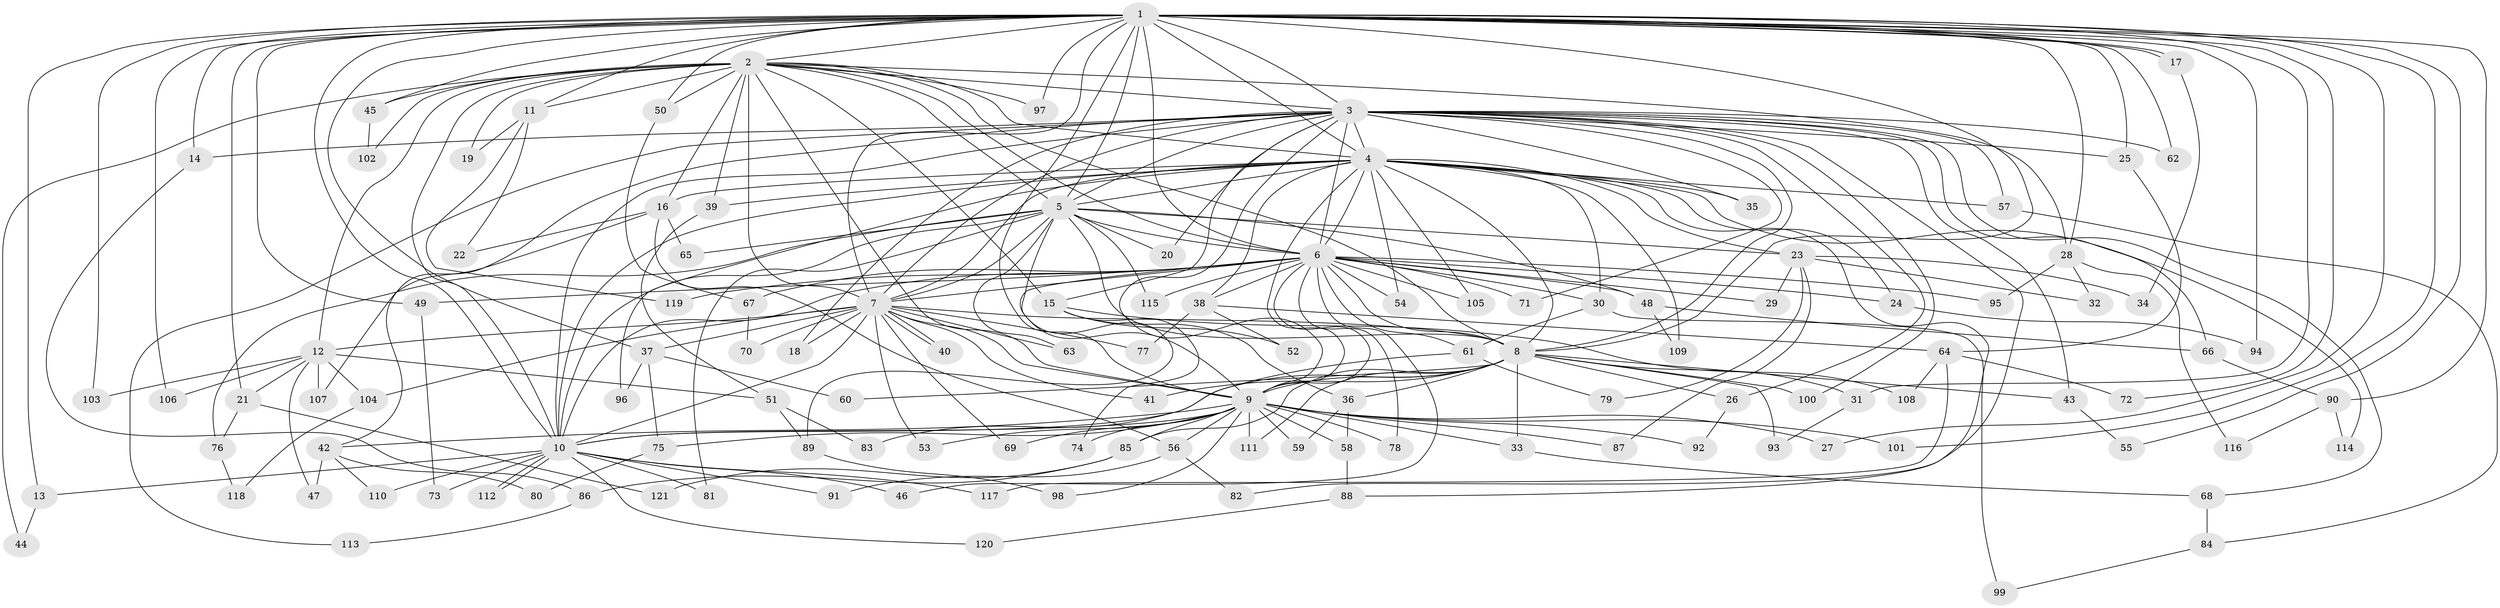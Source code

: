 // Generated by graph-tools (version 1.1) at 2025/49/03/09/25 03:49:44]
// undirected, 121 vertices, 267 edges
graph export_dot {
graph [start="1"]
  node [color=gray90,style=filled];
  1;
  2;
  3;
  4;
  5;
  6;
  7;
  8;
  9;
  10;
  11;
  12;
  13;
  14;
  15;
  16;
  17;
  18;
  19;
  20;
  21;
  22;
  23;
  24;
  25;
  26;
  27;
  28;
  29;
  30;
  31;
  32;
  33;
  34;
  35;
  36;
  37;
  38;
  39;
  40;
  41;
  42;
  43;
  44;
  45;
  46;
  47;
  48;
  49;
  50;
  51;
  52;
  53;
  54;
  55;
  56;
  57;
  58;
  59;
  60;
  61;
  62;
  63;
  64;
  65;
  66;
  67;
  68;
  69;
  70;
  71;
  72;
  73;
  74;
  75;
  76;
  77;
  78;
  79;
  80;
  81;
  82;
  83;
  84;
  85;
  86;
  87;
  88;
  89;
  90;
  91;
  92;
  93;
  94;
  95;
  96;
  97;
  98;
  99;
  100;
  101;
  102;
  103;
  104;
  105;
  106;
  107;
  108;
  109;
  110;
  111;
  112;
  113;
  114;
  115;
  116;
  117;
  118;
  119;
  120;
  121;
  1 -- 2;
  1 -- 3;
  1 -- 4;
  1 -- 5;
  1 -- 6;
  1 -- 7;
  1 -- 8;
  1 -- 9;
  1 -- 10;
  1 -- 11;
  1 -- 13;
  1 -- 14;
  1 -- 17;
  1 -- 17;
  1 -- 21;
  1 -- 25;
  1 -- 27;
  1 -- 28;
  1 -- 31;
  1 -- 37;
  1 -- 45;
  1 -- 49;
  1 -- 50;
  1 -- 55;
  1 -- 62;
  1 -- 72;
  1 -- 90;
  1 -- 94;
  1 -- 97;
  1 -- 101;
  1 -- 103;
  1 -- 106;
  2 -- 3;
  2 -- 4;
  2 -- 5;
  2 -- 6;
  2 -- 7;
  2 -- 8;
  2 -- 9;
  2 -- 10;
  2 -- 11;
  2 -- 12;
  2 -- 15;
  2 -- 16;
  2 -- 19;
  2 -- 28;
  2 -- 39;
  2 -- 44;
  2 -- 45;
  2 -- 50;
  2 -- 97;
  2 -- 102;
  3 -- 4;
  3 -- 5;
  3 -- 6;
  3 -- 7;
  3 -- 8;
  3 -- 9;
  3 -- 10;
  3 -- 14;
  3 -- 15;
  3 -- 18;
  3 -- 20;
  3 -- 25;
  3 -- 26;
  3 -- 35;
  3 -- 42;
  3 -- 43;
  3 -- 57;
  3 -- 62;
  3 -- 66;
  3 -- 68;
  3 -- 71;
  3 -- 82;
  3 -- 100;
  3 -- 113;
  4 -- 5;
  4 -- 6;
  4 -- 7;
  4 -- 8;
  4 -- 9;
  4 -- 10;
  4 -- 16;
  4 -- 23;
  4 -- 24;
  4 -- 30;
  4 -- 35;
  4 -- 38;
  4 -- 39;
  4 -- 54;
  4 -- 57;
  4 -- 88;
  4 -- 96;
  4 -- 105;
  4 -- 109;
  4 -- 114;
  5 -- 6;
  5 -- 7;
  5 -- 8;
  5 -- 9;
  5 -- 10;
  5 -- 20;
  5 -- 23;
  5 -- 48;
  5 -- 63;
  5 -- 65;
  5 -- 76;
  5 -- 81;
  5 -- 115;
  6 -- 7;
  6 -- 8;
  6 -- 9;
  6 -- 10;
  6 -- 24;
  6 -- 29;
  6 -- 30;
  6 -- 38;
  6 -- 46;
  6 -- 48;
  6 -- 49;
  6 -- 54;
  6 -- 61;
  6 -- 67;
  6 -- 71;
  6 -- 78;
  6 -- 89;
  6 -- 95;
  6 -- 105;
  6 -- 115;
  6 -- 119;
  7 -- 8;
  7 -- 9;
  7 -- 10;
  7 -- 12;
  7 -- 18;
  7 -- 37;
  7 -- 40;
  7 -- 40;
  7 -- 41;
  7 -- 53;
  7 -- 63;
  7 -- 69;
  7 -- 70;
  7 -- 77;
  7 -- 104;
  8 -- 9;
  8 -- 10;
  8 -- 26;
  8 -- 31;
  8 -- 33;
  8 -- 36;
  8 -- 41;
  8 -- 43;
  8 -- 60;
  8 -- 85;
  8 -- 93;
  8 -- 100;
  8 -- 111;
  9 -- 10;
  9 -- 27;
  9 -- 33;
  9 -- 42;
  9 -- 53;
  9 -- 56;
  9 -- 58;
  9 -- 59;
  9 -- 69;
  9 -- 74;
  9 -- 75;
  9 -- 78;
  9 -- 85;
  9 -- 87;
  9 -- 92;
  9 -- 98;
  9 -- 101;
  9 -- 111;
  10 -- 13;
  10 -- 46;
  10 -- 73;
  10 -- 81;
  10 -- 91;
  10 -- 110;
  10 -- 112;
  10 -- 112;
  10 -- 117;
  10 -- 120;
  11 -- 19;
  11 -- 22;
  11 -- 119;
  12 -- 21;
  12 -- 47;
  12 -- 51;
  12 -- 103;
  12 -- 104;
  12 -- 106;
  12 -- 107;
  13 -- 44;
  14 -- 86;
  15 -- 36;
  15 -- 52;
  15 -- 74;
  15 -- 108;
  16 -- 22;
  16 -- 56;
  16 -- 65;
  16 -- 107;
  17 -- 34;
  21 -- 76;
  21 -- 121;
  23 -- 29;
  23 -- 32;
  23 -- 34;
  23 -- 79;
  23 -- 87;
  24 -- 94;
  25 -- 64;
  26 -- 92;
  28 -- 32;
  28 -- 95;
  28 -- 116;
  30 -- 61;
  30 -- 99;
  31 -- 93;
  33 -- 68;
  36 -- 58;
  36 -- 59;
  37 -- 60;
  37 -- 75;
  37 -- 96;
  38 -- 52;
  38 -- 64;
  38 -- 77;
  39 -- 51;
  42 -- 47;
  42 -- 80;
  42 -- 110;
  43 -- 55;
  45 -- 102;
  48 -- 66;
  48 -- 109;
  49 -- 73;
  50 -- 67;
  51 -- 83;
  51 -- 89;
  56 -- 82;
  56 -- 91;
  57 -- 84;
  58 -- 88;
  61 -- 79;
  61 -- 83;
  64 -- 72;
  64 -- 108;
  64 -- 117;
  66 -- 90;
  67 -- 70;
  68 -- 84;
  75 -- 80;
  76 -- 118;
  84 -- 99;
  85 -- 86;
  85 -- 121;
  86 -- 113;
  88 -- 120;
  89 -- 98;
  90 -- 114;
  90 -- 116;
  104 -- 118;
}
